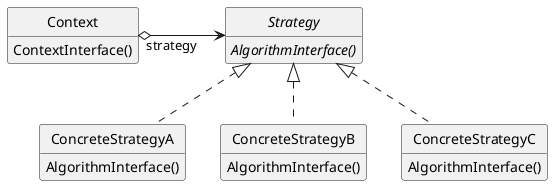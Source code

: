 ﻿@startuml
skinparam style strictuml
skinparam backgroundColor transparent
skinparam defaultFontName Arial
skinparam noteFontName Courier New
skinparam packageStyle rect

hide empty members
class Context {
  ContextInterface()
}

Context "strategy" o-right-> Strategy : "               "

interface Strategy {
 {abstract}AlgorithmInterface()
}

class ConcreteStrategyA implements Strategy {
  AlgorithmInterface()
}
class ConcreteStrategyB implements Strategy {
  AlgorithmInterface()
}
class ConcreteStrategyC implements Strategy {
  AlgorithmInterface()
}

@enduml